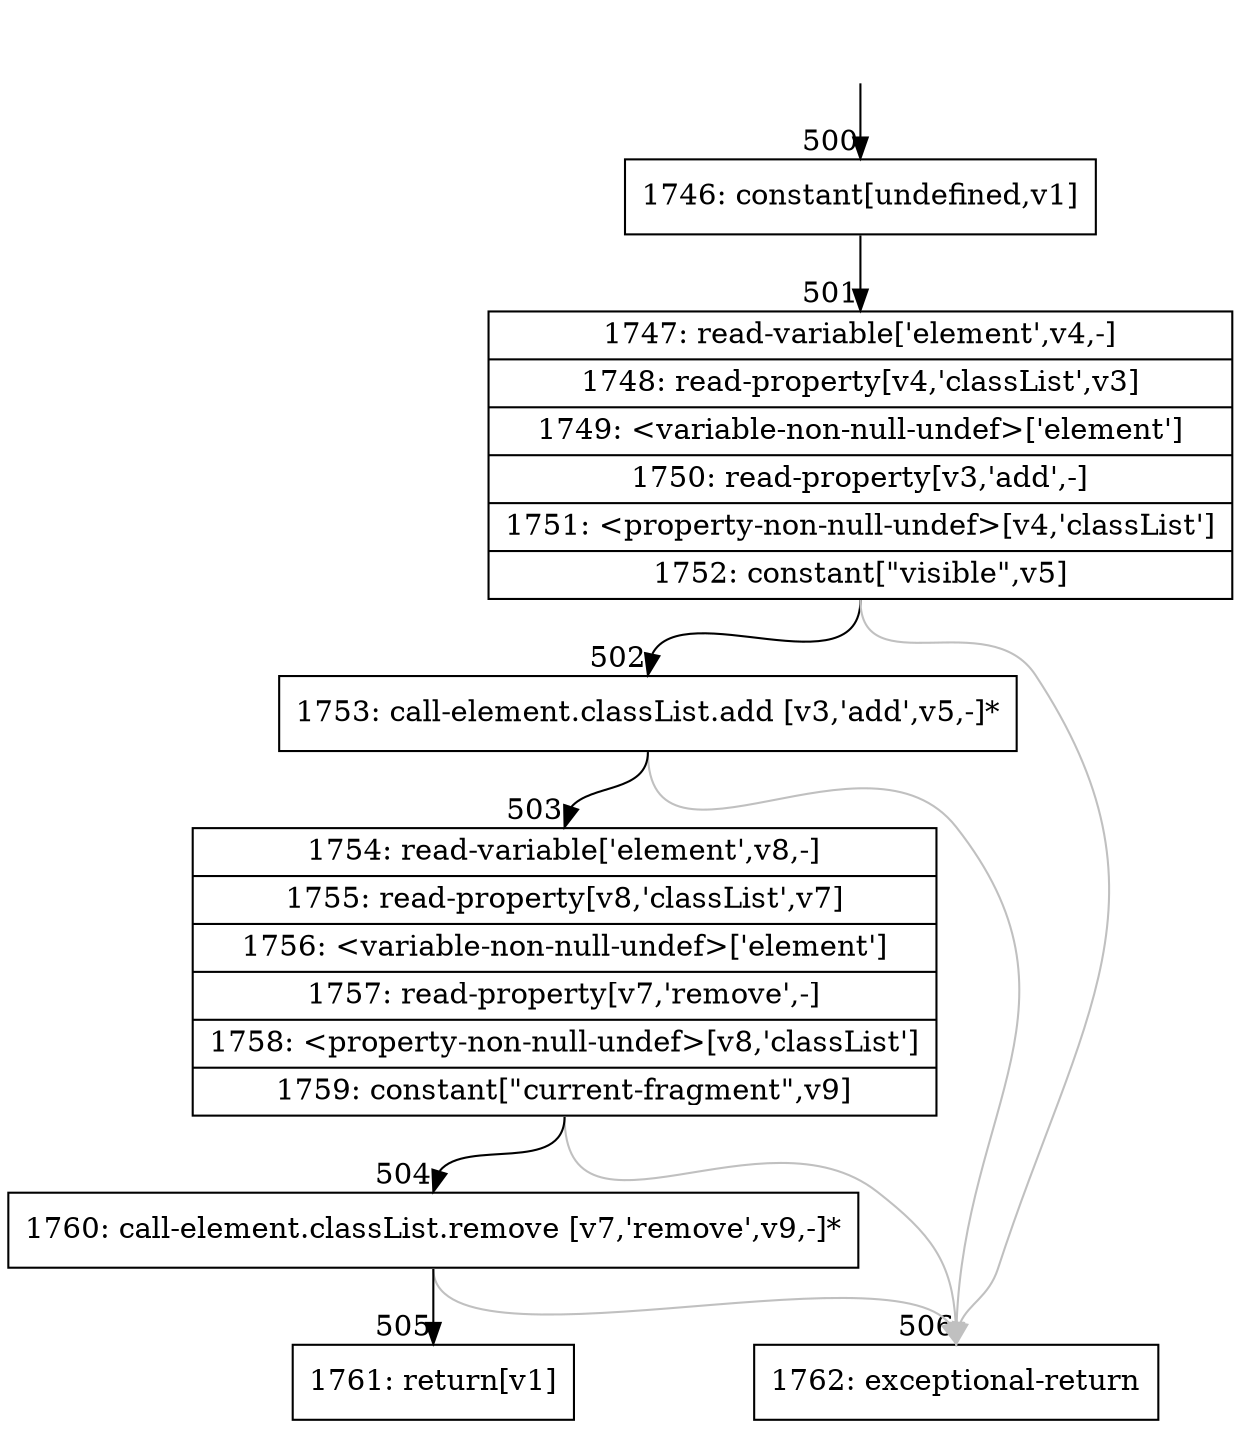 digraph {
rankdir="TD"
BB_entry29[shape=none,label=""];
BB_entry29 -> BB500 [tailport=s, headport=n, headlabel="    500"]
BB500 [shape=record label="{1746: constant[undefined,v1]}" ] 
BB500 -> BB501 [tailport=s, headport=n, headlabel="      501"]
BB501 [shape=record label="{1747: read-variable['element',v4,-]|1748: read-property[v4,'classList',v3]|1749: \<variable-non-null-undef\>['element']|1750: read-property[v3,'add',-]|1751: \<property-non-null-undef\>[v4,'classList']|1752: constant[\"visible\",v5]}" ] 
BB501 -> BB502 [tailport=s, headport=n, headlabel="      502"]
BB501 -> BB506 [tailport=s, headport=n, color=gray, headlabel="      506"]
BB502 [shape=record label="{1753: call-element.classList.add [v3,'add',v5,-]*}" ] 
BB502 -> BB503 [tailport=s, headport=n, headlabel="      503"]
BB502 -> BB506 [tailport=s, headport=n, color=gray]
BB503 [shape=record label="{1754: read-variable['element',v8,-]|1755: read-property[v8,'classList',v7]|1756: \<variable-non-null-undef\>['element']|1757: read-property[v7,'remove',-]|1758: \<property-non-null-undef\>[v8,'classList']|1759: constant[\"current-fragment\",v9]}" ] 
BB503 -> BB504 [tailport=s, headport=n, headlabel="      504"]
BB503 -> BB506 [tailport=s, headport=n, color=gray]
BB504 [shape=record label="{1760: call-element.classList.remove [v7,'remove',v9,-]*}" ] 
BB504 -> BB505 [tailport=s, headport=n, headlabel="      505"]
BB504 -> BB506 [tailport=s, headport=n, color=gray]
BB505 [shape=record label="{1761: return[v1]}" ] 
BB506 [shape=record label="{1762: exceptional-return}" ] 
//#$~ 905
}
